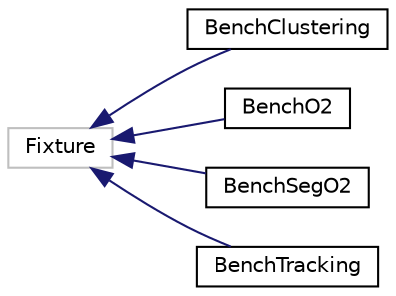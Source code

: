digraph "Graphical Class Hierarchy"
{
 // INTERACTIVE_SVG=YES
  bgcolor="transparent";
  edge [fontname="Helvetica",fontsize="10",labelfontname="Helvetica",labelfontsize="10"];
  node [fontname="Helvetica",fontsize="10",shape=record];
  rankdir="LR";
  Node1 [label="Fixture",height=0.2,width=0.4,color="grey75"];
  Node1 -> Node2 [dir="back",color="midnightblue",fontsize="10",style="solid",fontname="Helvetica"];
  Node2 [label="BenchClustering",height=0.2,width=0.4,color="black",URL="$d7/d88/classBenchClustering.html"];
  Node1 -> Node3 [dir="back",color="midnightblue",fontsize="10",style="solid",fontname="Helvetica"];
  Node3 [label="BenchO2",height=0.2,width=0.4,color="black",URL="$d9/db2/classBenchO2.html"];
  Node1 -> Node4 [dir="back",color="midnightblue",fontsize="10",style="solid",fontname="Helvetica"];
  Node4 [label="BenchSegO2",height=0.2,width=0.4,color="black",URL="$dd/d80/classBenchSegO2.html"];
  Node1 -> Node5 [dir="back",color="midnightblue",fontsize="10",style="solid",fontname="Helvetica"];
  Node5 [label="BenchTracking",height=0.2,width=0.4,color="black",URL="$d2/d0a/classBenchTracking.html"];
}
